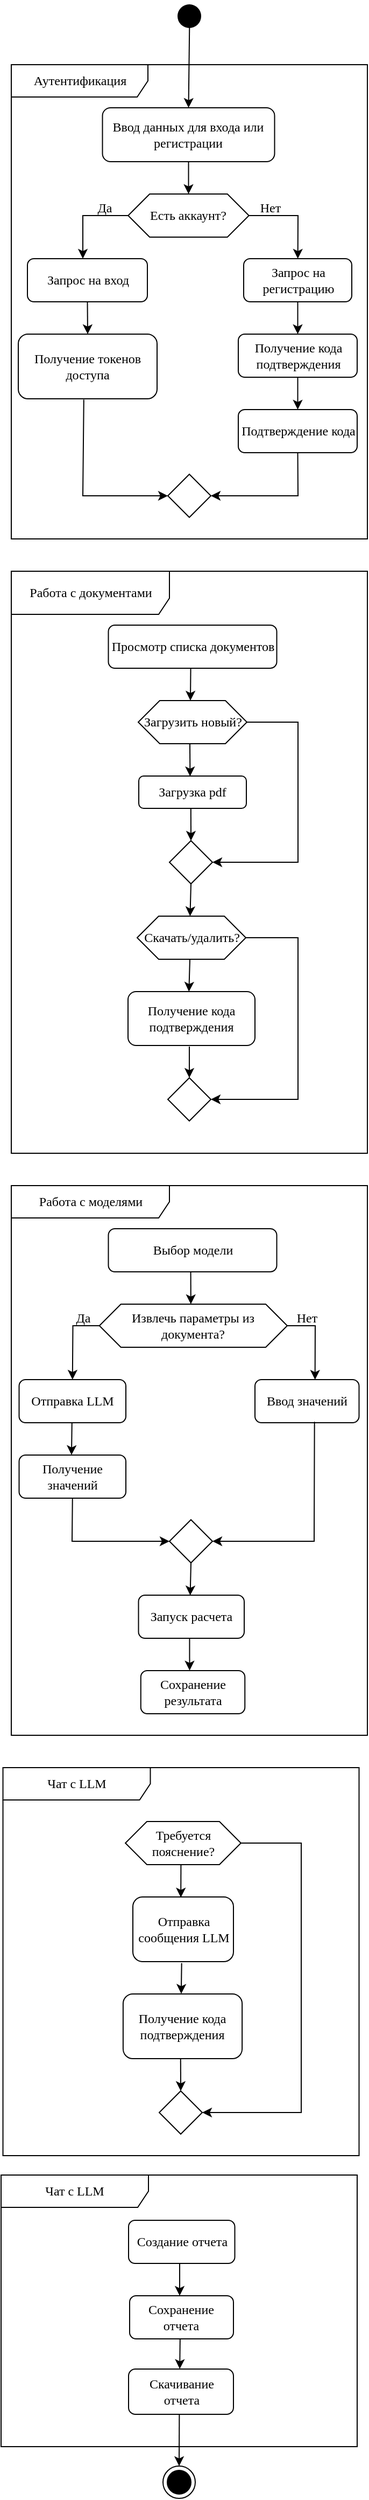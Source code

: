 <mxfile version="27.0.9">
  <diagram name="Страница — 1" id="rnLnBbXY9UPApGX-LdZm">
    <mxGraphModel dx="1678" dy="999" grid="1" gridSize="10" guides="1" tooltips="1" connect="1" arrows="1" fold="1" page="1" pageScale="1" pageWidth="827" pageHeight="1169" math="0" shadow="0">
      <root>
        <mxCell id="0" />
        <mxCell id="1" parent="0" />
        <mxCell id="LpmMic6K0dAvIOug83Dr-1" value="" style="ellipse;html=1;shape=endState;fillColor=#000000;strokeColor=none;fontFamily=Times New Roman;fontSize=12;" parent="1" vertex="1">
          <mxGeometry x="384" y="20" width="30" height="30" as="geometry" />
        </mxCell>
        <mxCell id="LpmMic6K0dAvIOug83Dr-2" value="" style="endArrow=classic;html=1;rounded=0;exitX=0.505;exitY=0.81;exitDx=0;exitDy=0;exitPerimeter=0;fontFamily=Times New Roman;fontSize=12;entryX=0.5;entryY=0;entryDx=0;entryDy=0;" parent="1" source="LpmMic6K0dAvIOug83Dr-1" target="LpmMic6K0dAvIOug83Dr-4" edge="1">
          <mxGeometry width="50" height="50" relative="1" as="geometry">
            <mxPoint x="390" y="80" as="sourcePoint" />
            <mxPoint x="399" y="80" as="targetPoint" />
          </mxGeometry>
        </mxCell>
        <mxCell id="LpmMic6K0dAvIOug83Dr-3" value="Аутентификация" style="shape=umlFrame;whiteSpace=wrap;html=1;pointerEvents=0;width=127;height=30;fontFamily=Times New Roman;fontSize=12;" parent="1" vertex="1">
          <mxGeometry x="233.5" y="80" width="331" height="440" as="geometry" />
        </mxCell>
        <mxCell id="LpmMic6K0dAvIOug83Dr-4" value="&lt;font&gt;Ввод данных для входа или регистрации&lt;/font&gt;" style="rounded=1;whiteSpace=wrap;html=1;fontFamily=Times New Roman;fontSize=12;" parent="1" vertex="1">
          <mxGeometry x="318.25" y="120" width="160" height="50" as="geometry" />
        </mxCell>
        <mxCell id="LpmMic6K0dAvIOug83Dr-5" value="Есть аккаунт?" style="shape=hexagon;perimeter=hexagonPerimeter2;whiteSpace=wrap;html=1;fixedSize=1;fontFamily=Times New Roman;fontSize=12;" parent="1" vertex="1">
          <mxGeometry x="342.12" y="200" width="112.25" height="40" as="geometry" />
        </mxCell>
        <mxCell id="LpmMic6K0dAvIOug83Dr-6" value="Запрос на вход" style="rounded=1;whiteSpace=wrap;html=1;fontFamily=Times New Roman;fontSize=12;" parent="1" vertex="1">
          <mxGeometry x="248.5" y="260" width="111.5" height="40" as="geometry" />
        </mxCell>
        <mxCell id="LpmMic6K0dAvIOug83Dr-7" value="&lt;font&gt;Запрос на регистрацию&lt;/font&gt;" style="rounded=1;whiteSpace=wrap;html=1;fontFamily=Times New Roman;fontSize=12;" parent="1" vertex="1">
          <mxGeometry x="449.5" y="260" width="100.5" height="40" as="geometry" />
        </mxCell>
        <mxCell id="LpmMic6K0dAvIOug83Dr-8" value="Получение токенов доступа" style="rounded=1;whiteSpace=wrap;html=1;fontFamily=Times New Roman;fontSize=12;" parent="1" vertex="1">
          <mxGeometry x="240" y="330" width="129" height="60" as="geometry" />
        </mxCell>
        <mxCell id="LpmMic6K0dAvIOug83Dr-9" value="Получение кода подтверждения" style="rounded=1;whiteSpace=wrap;html=1;fontFamily=Times New Roman;fontSize=12;" parent="1" vertex="1">
          <mxGeometry x="444.5" y="330" width="110.5" height="40" as="geometry" />
        </mxCell>
        <mxCell id="LpmMic6K0dAvIOug83Dr-10" value="Подтверждение кода" style="rounded=1;whiteSpace=wrap;html=1;fontFamily=Times New Roman;fontSize=12;" parent="1" vertex="1">
          <mxGeometry x="444.5" y="400" width="110.5" height="40" as="geometry" />
        </mxCell>
        <mxCell id="LpmMic6K0dAvIOug83Dr-11" value="" style="rhombus;whiteSpace=wrap;html=1;fontFamily=Times New Roman;fontSize=12;" parent="1" vertex="1">
          <mxGeometry x="379" y="460" width="40" height="40" as="geometry" />
        </mxCell>
        <mxCell id="LpmMic6K0dAvIOug83Dr-12" value="" style="endArrow=classic;html=1;rounded=0;exitX=0.5;exitY=1;exitDx=0;exitDy=0;entryX=0.5;entryY=0;entryDx=0;entryDy=0;fontFamily=Times New Roman;fontSize=12;" parent="1" source="LpmMic6K0dAvIOug83Dr-4" target="LpmMic6K0dAvIOug83Dr-5" edge="1">
          <mxGeometry width="50" height="50" relative="1" as="geometry">
            <mxPoint x="310" y="210" as="sourcePoint" />
            <mxPoint x="360" y="160" as="targetPoint" />
          </mxGeometry>
        </mxCell>
        <mxCell id="LpmMic6K0dAvIOug83Dr-13" value="" style="endArrow=classic;html=1;rounded=0;exitX=0;exitY=0.5;exitDx=0;exitDy=0;fontFamily=Times New Roman;fontSize=12;" parent="1" source="LpmMic6K0dAvIOug83Dr-5" edge="1">
          <mxGeometry width="50" height="50" relative="1" as="geometry">
            <mxPoint x="340" y="360" as="sourcePoint" />
            <mxPoint x="300" y="260" as="targetPoint" />
            <Array as="points">
              <mxPoint x="300" y="220" />
            </Array>
          </mxGeometry>
        </mxCell>
        <mxCell id="LpmMic6K0dAvIOug83Dr-14" value="" style="endArrow=classic;html=1;rounded=0;exitX=1;exitY=0.5;exitDx=0;exitDy=0;fontFamily=Times New Roman;fontSize=12;" parent="1" source="LpmMic6K0dAvIOug83Dr-5" target="LpmMic6K0dAvIOug83Dr-7" edge="1">
          <mxGeometry width="50" height="50" relative="1" as="geometry">
            <mxPoint x="450" y="330" as="sourcePoint" />
            <mxPoint x="500" y="280" as="targetPoint" />
            <Array as="points">
              <mxPoint x="500" y="220" />
            </Array>
          </mxGeometry>
        </mxCell>
        <mxCell id="LpmMic6K0dAvIOug83Dr-15" value="" style="endArrow=classic;html=1;rounded=0;exitX=0.5;exitY=1;exitDx=0;exitDy=0;entryX=0.5;entryY=0;entryDx=0;entryDy=0;fontFamily=Times New Roman;fontSize=12;" parent="1" source="LpmMic6K0dAvIOug83Dr-6" target="LpmMic6K0dAvIOug83Dr-8" edge="1">
          <mxGeometry width="50" height="50" relative="1" as="geometry">
            <mxPoint x="330" y="300" as="sourcePoint" />
            <mxPoint x="380" y="250" as="targetPoint" />
          </mxGeometry>
        </mxCell>
        <mxCell id="LpmMic6K0dAvIOug83Dr-17" value="" style="endArrow=classic;html=1;rounded=0;exitX=0.5;exitY=1;exitDx=0;exitDy=0;entryX=0.5;entryY=0;entryDx=0;entryDy=0;fontFamily=Times New Roman;fontSize=12;" parent="1" source="LpmMic6K0dAvIOug83Dr-7" target="LpmMic6K0dAvIOug83Dr-9" edge="1">
          <mxGeometry width="50" height="50" relative="1" as="geometry">
            <mxPoint x="370" y="300" as="sourcePoint" />
            <mxPoint x="420" y="250" as="targetPoint" />
          </mxGeometry>
        </mxCell>
        <mxCell id="LpmMic6K0dAvIOug83Dr-18" value="" style="endArrow=classic;html=1;rounded=0;exitX=0.5;exitY=1;exitDx=0;exitDy=0;entryX=0.5;entryY=0;entryDx=0;entryDy=0;fontFamily=Times New Roman;fontSize=12;" parent="1" source="LpmMic6K0dAvIOug83Dr-9" target="LpmMic6K0dAvIOug83Dr-10" edge="1">
          <mxGeometry width="50" height="50" relative="1" as="geometry">
            <mxPoint x="320" y="380" as="sourcePoint" />
            <mxPoint x="370" y="330" as="targetPoint" />
          </mxGeometry>
        </mxCell>
        <mxCell id="LpmMic6K0dAvIOug83Dr-19" value="" style="endArrow=classic;html=1;rounded=0;exitX=0.472;exitY=1.012;exitDx=0;exitDy=0;entryX=0;entryY=0.5;entryDx=0;entryDy=0;exitPerimeter=0;fontFamily=Times New Roman;fontSize=12;" parent="1" source="LpmMic6K0dAvIOug83Dr-8" target="LpmMic6K0dAvIOug83Dr-11" edge="1">
          <mxGeometry width="50" height="50" relative="1" as="geometry">
            <mxPoint x="310" y="360" as="sourcePoint" />
            <mxPoint x="360" y="310" as="targetPoint" />
            <Array as="points">
              <mxPoint x="300" y="480" />
            </Array>
          </mxGeometry>
        </mxCell>
        <mxCell id="LpmMic6K0dAvIOug83Dr-20" value="" style="endArrow=classic;html=1;rounded=0;exitX=0.5;exitY=1;exitDx=0;exitDy=0;entryX=1;entryY=0.5;entryDx=0;entryDy=0;fontFamily=Times New Roman;fontSize=12;" parent="1" source="LpmMic6K0dAvIOug83Dr-10" target="LpmMic6K0dAvIOug83Dr-11" edge="1">
          <mxGeometry width="50" height="50" relative="1" as="geometry">
            <mxPoint x="350" y="470" as="sourcePoint" />
            <mxPoint x="400" y="420" as="targetPoint" />
            <Array as="points">
              <mxPoint x="500" y="480" />
            </Array>
          </mxGeometry>
        </mxCell>
        <mxCell id="LpmMic6K0dAvIOug83Dr-21" value="Работа с документами" style="shape=umlFrame;whiteSpace=wrap;html=1;pointerEvents=0;width=147;height=40;fontFamily=Times New Roman;fontSize=12;" parent="1" vertex="1">
          <mxGeometry x="233.5" y="550" width="331" height="540" as="geometry" />
        </mxCell>
        <mxCell id="LpmMic6K0dAvIOug83Dr-22" value="Просмотр списка документов" style="rounded=1;whiteSpace=wrap;html=1;fontFamily=Times New Roman;fontSize=12;" parent="1" vertex="1">
          <mxGeometry x="323.75" y="600" width="156.5" height="40" as="geometry" />
        </mxCell>
        <mxCell id="LpmMic6K0dAvIOug83Dr-23" value="Загрузить новый?" style="shape=hexagon;perimeter=hexagonPerimeter2;whiteSpace=wrap;html=1;fixedSize=1;fontFamily=Times New Roman;fontSize=12;" parent="1" vertex="1">
          <mxGeometry x="351.5" y="670" width="101" height="40" as="geometry" />
        </mxCell>
        <mxCell id="LpmMic6K0dAvIOug83Dr-25" value="Загрузка pdf" style="rounded=1;whiteSpace=wrap;html=1;fontFamily=Times New Roman;fontSize=12;" parent="1" vertex="1">
          <mxGeometry x="352" y="740" width="100" height="30" as="geometry" />
        </mxCell>
        <mxCell id="LpmMic6K0dAvIOug83Dr-27" value="Получение кода подтверждения" style="rounded=1;whiteSpace=wrap;html=1;fontFamily=Times New Roman;fontSize=12;" parent="1" vertex="1">
          <mxGeometry x="342" y="940" width="118" height="50" as="geometry" />
        </mxCell>
        <mxCell id="LpmMic6K0dAvIOug83Dr-29" value="" style="rhombus;whiteSpace=wrap;html=1;fontFamily=Times New Roman;fontSize=12;" parent="1" vertex="1">
          <mxGeometry x="379" y="1020" width="40" height="40" as="geometry" />
        </mxCell>
        <mxCell id="LpmMic6K0dAvIOug83Dr-30" value="" style="endArrow=classic;html=1;rounded=0;entryX=0.48;entryY=0;entryDx=0;entryDy=0;exitX=0.489;exitY=1.001;exitDx=0;exitDy=0;exitPerimeter=0;fontFamily=Times New Roman;fontSize=12;entryPerimeter=0;" parent="1" source="LpmMic6K0dAvIOug83Dr-22" target="LpmMic6K0dAvIOug83Dr-23" edge="1">
          <mxGeometry width="50" height="50" relative="1" as="geometry">
            <mxPoint x="400" y="630" as="sourcePoint" />
            <mxPoint x="400.4" y="660" as="targetPoint" />
          </mxGeometry>
        </mxCell>
        <mxCell id="LpmMic6K0dAvIOug83Dr-39" value="Скачать/удалить?" style="shape=hexagon;perimeter=hexagonPerimeter2;whiteSpace=wrap;html=1;fixedSize=1;fontFamily=Times New Roman;fontSize=12;" parent="1" vertex="1">
          <mxGeometry x="350.5" y="870" width="101" height="40" as="geometry" />
        </mxCell>
        <mxCell id="LpmMic6K0dAvIOug83Dr-40" value="" style="endArrow=classic;html=1;rounded=0;exitX=0.475;exitY=0.987;exitDx=0;exitDy=0;entryX=0.477;entryY=0.008;entryDx=0;entryDy=0;exitPerimeter=0;entryPerimeter=0;fontFamily=Times New Roman;fontSize=12;" parent="1" source="LpmMic6K0dAvIOug83Dr-23" target="LpmMic6K0dAvIOug83Dr-25" edge="1">
          <mxGeometry width="50" height="50" relative="1" as="geometry">
            <mxPoint x="290" y="730" as="sourcePoint" />
            <mxPoint x="340" y="680" as="targetPoint" />
          </mxGeometry>
        </mxCell>
        <mxCell id="LpmMic6K0dAvIOug83Dr-41" value="" style="rhombus;whiteSpace=wrap;html=1;fontFamily=Times New Roman;fontSize=12;" parent="1" vertex="1">
          <mxGeometry x="380.5" y="800" width="40" height="40" as="geometry" />
        </mxCell>
        <mxCell id="LpmMic6K0dAvIOug83Dr-42" value="" style="endArrow=classic;html=1;rounded=0;exitX=1;exitY=0.5;exitDx=0;exitDy=0;entryX=1;entryY=0.5;entryDx=0;entryDy=0;fontFamily=Times New Roman;fontSize=12;" parent="1" source="LpmMic6K0dAvIOug83Dr-23" target="LpmMic6K0dAvIOug83Dr-41" edge="1">
          <mxGeometry width="50" height="50" relative="1" as="geometry">
            <mxPoint x="150" y="870" as="sourcePoint" />
            <mxPoint x="200" y="820" as="targetPoint" />
            <Array as="points">
              <mxPoint x="500" y="690" />
              <mxPoint x="500" y="820" />
            </Array>
          </mxGeometry>
        </mxCell>
        <mxCell id="LpmMic6K0dAvIOug83Dr-43" value="" style="endArrow=classic;html=1;rounded=0;exitX=0.484;exitY=1.015;exitDx=0;exitDy=0;entryX=0.5;entryY=0;entryDx=0;entryDy=0;exitPerimeter=0;fontFamily=Times New Roman;fontSize=12;" parent="1" source="LpmMic6K0dAvIOug83Dr-25" target="LpmMic6K0dAvIOug83Dr-41" edge="1">
          <mxGeometry width="50" height="50" relative="1" as="geometry">
            <mxPoint x="150" y="870" as="sourcePoint" />
            <mxPoint x="200" y="820" as="targetPoint" />
          </mxGeometry>
        </mxCell>
        <mxCell id="LpmMic6K0dAvIOug83Dr-44" value="" style="endArrow=classic;html=1;rounded=0;exitX=0.5;exitY=1;exitDx=0;exitDy=0;entryX=0.487;entryY=0.001;entryDx=0;entryDy=0;entryPerimeter=0;fontFamily=Times New Roman;fontSize=12;" parent="1" source="LpmMic6K0dAvIOug83Dr-41" target="LpmMic6K0dAvIOug83Dr-39" edge="1">
          <mxGeometry width="50" height="50" relative="1" as="geometry">
            <mxPoint x="280" y="1000" as="sourcePoint" />
            <mxPoint x="330" y="950" as="targetPoint" />
          </mxGeometry>
        </mxCell>
        <mxCell id="LpmMic6K0dAvIOug83Dr-45" value="" style="endArrow=classic;html=1;rounded=0;exitX=0.485;exitY=1.007;exitDx=0;exitDy=0;entryX=0.48;entryY=0;entryDx=0;entryDy=0;entryPerimeter=0;exitPerimeter=0;fontFamily=Times New Roman;fontSize=12;" parent="1" source="LpmMic6K0dAvIOug83Dr-39" target="LpmMic6K0dAvIOug83Dr-27" edge="1">
          <mxGeometry width="50" height="50" relative="1" as="geometry">
            <mxPoint x="400.25" y="900" as="sourcePoint" />
            <mxPoint x="400.75" y="930" as="targetPoint" />
          </mxGeometry>
        </mxCell>
        <mxCell id="LpmMic6K0dAvIOug83Dr-46" value="" style="endArrow=classic;html=1;rounded=0;exitX=0.483;exitY=1.02;exitDx=0;exitDy=0;exitPerimeter=0;entryX=0.5;entryY=0;entryDx=0;entryDy=0;fontFamily=Times New Roman;fontSize=12;" parent="1" source="LpmMic6K0dAvIOug83Dr-27" target="LpmMic6K0dAvIOug83Dr-29" edge="1">
          <mxGeometry width="50" height="50" relative="1" as="geometry">
            <mxPoint x="340" y="1040" as="sourcePoint" />
            <mxPoint x="390" y="990" as="targetPoint" />
          </mxGeometry>
        </mxCell>
        <mxCell id="LpmMic6K0dAvIOug83Dr-47" value="" style="endArrow=classic;html=1;rounded=0;exitX=1;exitY=0.5;exitDx=0;exitDy=0;entryX=1;entryY=0.5;entryDx=0;entryDy=0;fontFamily=Times New Roman;fontSize=12;" parent="1" source="LpmMic6K0dAvIOug83Dr-39" target="LpmMic6K0dAvIOug83Dr-29" edge="1">
          <mxGeometry width="50" height="50" relative="1" as="geometry">
            <mxPoint x="330" y="990" as="sourcePoint" />
            <mxPoint x="380" y="940" as="targetPoint" />
            <Array as="points">
              <mxPoint x="500" y="890" />
              <mxPoint x="500" y="1040" />
            </Array>
          </mxGeometry>
        </mxCell>
        <mxCell id="LpmMic6K0dAvIOug83Dr-48" value="Работа с моделями" style="shape=umlFrame;whiteSpace=wrap;html=1;pointerEvents=0;width=147;height=30;fontFamily=Times New Roman;fontSize=12;" parent="1" vertex="1">
          <mxGeometry x="233.5" y="1120" width="331" height="510" as="geometry" />
        </mxCell>
        <mxCell id="LpmMic6K0dAvIOug83Dr-49" value="Выбор модели" style="rounded=1;whiteSpace=wrap;html=1;fontFamily=Times New Roman;fontSize=12;" parent="1" vertex="1">
          <mxGeometry x="323.75" y="1160" width="156.5" height="40" as="geometry" />
        </mxCell>
        <mxCell id="LpmMic6K0dAvIOug83Dr-50" value="Извлечь параметры из документа?" style="shape=hexagon;perimeter=hexagonPerimeter2;whiteSpace=wrap;html=1;fixedSize=1;fontFamily=Times New Roman;fontSize=12;" parent="1" vertex="1">
          <mxGeometry x="315.37" y="1230" width="174.63" height="40" as="geometry" />
        </mxCell>
        <mxCell id="LpmMic6K0dAvIOug83Dr-51" value="Отправка LLM" style="rounded=1;whiteSpace=wrap;html=1;fontFamily=Times New Roman;fontSize=12;" parent="1" vertex="1">
          <mxGeometry x="240.75" y="1300" width="99.25" height="40" as="geometry" />
        </mxCell>
        <mxCell id="LpmMic6K0dAvIOug83Dr-52" value="Запуск расчета" style="rounded=1;whiteSpace=wrap;html=1;fontFamily=Times New Roman;fontSize=12;" parent="1" vertex="1">
          <mxGeometry x="351.75" y="1500" width="98.25" height="40" as="geometry" />
        </mxCell>
        <mxCell id="LpmMic6K0dAvIOug83Dr-54" value="" style="endArrow=classic;html=1;rounded=0;entryX=0.5;entryY=0;entryDx=0;entryDy=0;exitX=0.489;exitY=1.001;exitDx=0;exitDy=0;exitPerimeter=0;fontFamily=Times New Roman;fontSize=12;" parent="1" source="LpmMic6K0dAvIOug83Dr-49" edge="1">
          <mxGeometry width="50" height="50" relative="1" as="geometry">
            <mxPoint x="400" y="1200" as="sourcePoint" />
            <mxPoint x="400.4" y="1230" as="targetPoint" />
          </mxGeometry>
        </mxCell>
        <mxCell id="LpmMic6K0dAvIOug83Dr-56" value="" style="endArrow=classic;html=1;rounded=0;exitX=0;exitY=0.5;exitDx=0;exitDy=0;entryX=0.5;entryY=0;entryDx=0;entryDy=0;fontFamily=Times New Roman;fontSize=12;" parent="1" source="LpmMic6K0dAvIOug83Dr-50" target="LpmMic6K0dAvIOug83Dr-51" edge="1">
          <mxGeometry width="50" height="50" relative="1" as="geometry">
            <mxPoint x="290" y="1300" as="sourcePoint" />
            <mxPoint x="340" y="1250" as="targetPoint" />
            <Array as="points">
              <mxPoint x="290.75" y="1250" />
            </Array>
          </mxGeometry>
        </mxCell>
        <mxCell id="LpmMic6K0dAvIOug83Dr-66" value="Получение значений" style="rounded=1;whiteSpace=wrap;html=1;fontFamily=Times New Roman;fontSize=12;" parent="1" vertex="1">
          <mxGeometry x="240.75" y="1370" width="99.25" height="40" as="geometry" />
        </mxCell>
        <mxCell id="LpmMic6K0dAvIOug83Dr-67" value="" style="endArrow=classic;html=1;rounded=0;exitX=0.495;exitY=1.007;exitDx=0;exitDy=0;entryX=0.491;entryY=-0.003;entryDx=0;entryDy=0;exitPerimeter=0;entryPerimeter=0;fontFamily=Times New Roman;fontSize=12;" parent="1" source="LpmMic6K0dAvIOug83Dr-51" target="LpmMic6K0dAvIOug83Dr-66" edge="1">
          <mxGeometry width="50" height="50" relative="1" as="geometry">
            <mxPoint x="170.75" y="1440" as="sourcePoint" />
            <mxPoint x="220.75" y="1390" as="targetPoint" />
          </mxGeometry>
        </mxCell>
        <mxCell id="LpmMic6K0dAvIOug83Dr-68" value="" style="rhombus;whiteSpace=wrap;html=1;fontFamily=Times New Roman;fontSize=12;" parent="1" vertex="1">
          <mxGeometry x="380.5" y="1430" width="40" height="40" as="geometry" />
        </mxCell>
        <mxCell id="LpmMic6K0dAvIOug83Dr-69" value="" style="endArrow=classic;html=1;rounded=0;exitX=0.5;exitY=1;exitDx=0;exitDy=0;entryX=0;entryY=0.5;entryDx=0;entryDy=0;fontFamily=Times New Roman;fontSize=12;" parent="1" source="LpmMic6K0dAvIOug83Dr-66" target="LpmMic6K0dAvIOug83Dr-68" edge="1">
          <mxGeometry width="50" height="50" relative="1" as="geometry">
            <mxPoint x="200.75" y="1540" as="sourcePoint" />
            <mxPoint x="250.75" y="1490" as="targetPoint" />
            <Array as="points">
              <mxPoint x="290" y="1450" />
            </Array>
          </mxGeometry>
        </mxCell>
        <mxCell id="LpmMic6K0dAvIOug83Dr-70" value="Ввод значений" style="rounded=1;whiteSpace=wrap;html=1;fontFamily=Times New Roman;fontSize=12;" parent="1" vertex="1">
          <mxGeometry x="460" y="1300" width="96.75" height="40" as="geometry" />
        </mxCell>
        <mxCell id="LpmMic6K0dAvIOug83Dr-71" value="" style="endArrow=classic;html=1;rounded=0;exitX=1;exitY=0.5;exitDx=0;exitDy=0;entryX=0.577;entryY=0.002;entryDx=0;entryDy=0;entryPerimeter=0;fontFamily=Times New Roman;fontSize=12;" parent="1" source="LpmMic6K0dAvIOug83Dr-50" target="LpmMic6K0dAvIOug83Dr-70" edge="1">
          <mxGeometry width="50" height="50" relative="1" as="geometry">
            <mxPoint x="170.75" y="1280" as="sourcePoint" />
            <mxPoint x="220.75" y="1230" as="targetPoint" />
            <Array as="points">
              <mxPoint x="516" y="1250" />
            </Array>
          </mxGeometry>
        </mxCell>
        <mxCell id="LpmMic6K0dAvIOug83Dr-72" value="" style="endArrow=classic;html=1;rounded=0;exitX=0.572;exitY=0.978;exitDx=0;exitDy=0;exitPerimeter=0;entryX=1;entryY=0.5;entryDx=0;entryDy=0;fontFamily=Times New Roman;fontSize=12;" parent="1" source="LpmMic6K0dAvIOug83Dr-70" target="LpmMic6K0dAvIOug83Dr-68" edge="1">
          <mxGeometry width="50" height="50" relative="1" as="geometry">
            <mxPoint x="260.75" y="1370" as="sourcePoint" />
            <mxPoint x="310.75" y="1320" as="targetPoint" />
            <Array as="points">
              <mxPoint x="515" y="1450" />
            </Array>
          </mxGeometry>
        </mxCell>
        <mxCell id="LpmMic6K0dAvIOug83Dr-73" value="Сохранение результата" style="rounded=1;whiteSpace=wrap;html=1;fontFamily=Times New Roman;fontSize=12;" parent="1" vertex="1">
          <mxGeometry x="353.88" y="1570" width="96.75" height="40" as="geometry" />
        </mxCell>
        <mxCell id="LpmMic6K0dAvIOug83Dr-74" value="" style="endArrow=classic;html=1;rounded=0;exitX=0.5;exitY=1;exitDx=0;exitDy=0;entryX=0.489;entryY=0.004;entryDx=0;entryDy=0;entryPerimeter=0;fontFamily=Times New Roman;fontSize=12;" parent="1" source="LpmMic6K0dAvIOug83Dr-68" target="LpmMic6K0dAvIOug83Dr-52" edge="1">
          <mxGeometry width="50" height="50" relative="1" as="geometry">
            <mxPoint x="250.75" y="1530" as="sourcePoint" />
            <mxPoint x="300.75" y="1480" as="targetPoint" />
          </mxGeometry>
        </mxCell>
        <mxCell id="LpmMic6K0dAvIOug83Dr-75" value="" style="endArrow=classic;html=1;rounded=0;exitX=0.483;exitY=0.989;exitDx=0;exitDy=0;exitPerimeter=0;entryX=0.469;entryY=-0.004;entryDx=0;entryDy=0;entryPerimeter=0;fontFamily=Times New Roman;fontSize=12;" parent="1" source="LpmMic6K0dAvIOug83Dr-52" target="LpmMic6K0dAvIOug83Dr-73" edge="1">
          <mxGeometry width="50" height="50" relative="1" as="geometry">
            <mxPoint x="330.75" y="1550" as="sourcePoint" />
            <mxPoint x="380.75" y="1500" as="targetPoint" />
          </mxGeometry>
        </mxCell>
        <mxCell id="LpmMic6K0dAvIOug83Dr-76" value="Чат с LLM" style="shape=umlFrame;whiteSpace=wrap;html=1;pointerEvents=0;width=137;height=30;fontFamily=Times New Roman;fontSize=12;" parent="1" vertex="1">
          <mxGeometry x="225.75" y="1660" width="331" height="360" as="geometry" />
        </mxCell>
        <mxCell id="LpmMic6K0dAvIOug83Dr-78" value="Требуется пояснение?" style="shape=hexagon;perimeter=hexagonPerimeter2;whiteSpace=wrap;html=1;fixedSize=1;fontFamily=Times New Roman;fontSize=12;" parent="1" vertex="1">
          <mxGeometry x="339.56" y="1710" width="107.38" height="40" as="geometry" />
        </mxCell>
        <mxCell id="LpmMic6K0dAvIOug83Dr-80" value="Получение кода подтверждения" style="rounded=1;whiteSpace=wrap;html=1;fontFamily=Times New Roman;fontSize=12;" parent="1" vertex="1">
          <mxGeometry x="337.44" y="1870" width="110.63" height="60" as="geometry" />
        </mxCell>
        <mxCell id="LpmMic6K0dAvIOug83Dr-81" value="" style="rhombus;whiteSpace=wrap;html=1;fontFamily=Times New Roman;fontSize=12;" parent="1" vertex="1">
          <mxGeometry x="371" y="1960" width="40" height="40" as="geometry" />
        </mxCell>
        <mxCell id="LpmMic6K0dAvIOug83Dr-90" value="" style="endArrow=classic;html=1;rounded=0;exitX=0.483;exitY=1.007;exitDx=0;exitDy=0;entryX=0.5;entryY=0;entryDx=0;entryDy=0;exitPerimeter=0;fontFamily=Times New Roman;fontSize=12;" parent="1" source="LpmMic6K0dAvIOug83Dr-80" target="LpmMic6K0dAvIOug83Dr-81" edge="1">
          <mxGeometry width="50" height="50" relative="1" as="geometry">
            <mxPoint x="332.25" y="2150" as="sourcePoint" />
            <mxPoint x="382.25" y="2100" as="targetPoint" />
          </mxGeometry>
        </mxCell>
        <mxCell id="LpmMic6K0dAvIOug83Dr-93" value="" style="endArrow=classic;html=1;rounded=0;exitX=0.481;exitY=0.994;exitDx=0;exitDy=0;entryX=0.477;entryY=0.008;entryDx=0;entryDy=0;exitPerimeter=0;entryPerimeter=0;fontFamily=Times New Roman;fontSize=12;" parent="1" target="LpmMic6K0dAvIOug83Dr-79" edge="1" source="LpmMic6K0dAvIOug83Dr-78">
          <mxGeometry width="50" height="50" relative="1" as="geometry">
            <mxPoint x="392.515" y="1749.24" as="sourcePoint" />
            <mxPoint x="392.99" y="1830.0" as="targetPoint" />
          </mxGeometry>
        </mxCell>
        <mxCell id="LpmMic6K0dAvIOug83Dr-79" value="Отправка сообщения LLM" style="rounded=1;whiteSpace=wrap;html=1;fontFamily=Times New Roman;fontSize=12;" parent="1" vertex="1">
          <mxGeometry x="346.5" y="1780" width="93.5" height="60" as="geometry" />
        </mxCell>
        <mxCell id="LpmMic6K0dAvIOug83Dr-94" value="" style="endArrow=classic;html=1;rounded=0;exitX=0.485;exitY=1.023;exitDx=0;exitDy=0;exitPerimeter=0;entryX=0.488;entryY=-0.003;entryDx=0;entryDy=0;entryPerimeter=0;fontFamily=Times New Roman;fontSize=12;" parent="1" source="LpmMic6K0dAvIOug83Dr-79" target="LpmMic6K0dAvIOug83Dr-80" edge="1">
          <mxGeometry width="50" height="50" relative="1" as="geometry">
            <mxPoint x="333" y="1830" as="sourcePoint" />
            <mxPoint x="383" y="1780" as="targetPoint" />
          </mxGeometry>
        </mxCell>
        <mxCell id="LpmMic6K0dAvIOug83Dr-95" value="" style="endArrow=classic;html=1;rounded=0;exitX=1;exitY=0.5;exitDx=0;exitDy=0;entryX=1;entryY=0.5;entryDx=0;entryDy=0;fontFamily=Times New Roman;fontSize=12;" parent="1" source="LpmMic6K0dAvIOug83Dr-78" target="LpmMic6K0dAvIOug83Dr-81" edge="1">
          <mxGeometry width="50" height="50" relative="1" as="geometry">
            <mxPoint x="503" y="1840" as="sourcePoint" />
            <mxPoint x="553" y="1790" as="targetPoint" />
            <Array as="points">
              <mxPoint x="503" y="1730" />
              <mxPoint x="503" y="1980" />
            </Array>
          </mxGeometry>
        </mxCell>
        <mxCell id="LpmMic6K0dAvIOug83Dr-96" value="Чат с LLM" style="shape=umlFrame;whiteSpace=wrap;html=1;pointerEvents=0;width=137;height=30;fontFamily=Times New Roman;fontSize=12;" parent="1" vertex="1">
          <mxGeometry x="224" y="2038" width="331" height="252" as="geometry" />
        </mxCell>
        <mxCell id="LpmMic6K0dAvIOug83Dr-98" value="Скачивание отчета" style="rounded=1;whiteSpace=wrap;html=1;fontFamily=Times New Roman;fontSize=12;" parent="1" vertex="1">
          <mxGeometry x="342.5" y="2218" width="97.5" height="42" as="geometry" />
        </mxCell>
        <mxCell id="LpmMic6K0dAvIOug83Dr-102" value="Сохранение отчета" style="rounded=1;whiteSpace=wrap;html=1;fontFamily=Times New Roman;fontSize=12;" parent="1" vertex="1">
          <mxGeometry x="343.49" y="2150" width="96.51" height="40" as="geometry" />
        </mxCell>
        <mxCell id="LpmMic6K0dAvIOug83Dr-103" value="" style="endArrow=classic;html=1;rounded=0;entryX=0.488;entryY=-0.003;entryDx=0;entryDy=0;entryPerimeter=0;fontFamily=Times New Roman;fontSize=12;exitX=0.486;exitY=1.006;exitDx=0;exitDy=0;exitPerimeter=0;" parent="1" source="LpmMic6K0dAvIOug83Dr-102" target="LpmMic6K0dAvIOug83Dr-98" edge="1">
          <mxGeometry width="50" height="50" relative="1" as="geometry">
            <mxPoint x="390" y="2190" as="sourcePoint" />
            <mxPoint x="381.25" y="2158" as="targetPoint" />
          </mxGeometry>
        </mxCell>
        <mxCell id="LpmMic6K0dAvIOug83Dr-105" value="Создание отчета" style="rounded=1;whiteSpace=wrap;html=1;fontFamily=Times New Roman;fontSize=12;" parent="1" vertex="1">
          <mxGeometry x="342.5" y="2080" width="98.75" height="40" as="geometry" />
        </mxCell>
        <mxCell id="LpmMic6K0dAvIOug83Dr-106" value="" style="endArrow=classic;html=1;rounded=0;fontFamily=Times New Roman;fontSize=12;" parent="1" edge="1">
          <mxGeometry width="50" height="50" relative="1" as="geometry">
            <mxPoint x="390" y="2120" as="sourcePoint" />
            <mxPoint x="390" y="2150" as="targetPoint" />
          </mxGeometry>
        </mxCell>
        <mxCell id="LpmMic6K0dAvIOug83Dr-107" value="" style="endArrow=classic;html=1;rounded=0;exitX=0.484;exitY=0.996;exitDx=0;exitDy=0;exitPerimeter=0;entryX=0.5;entryY=0;entryDx=0;entryDy=0;fontFamily=Times New Roman;fontSize=12;" parent="1" source="LpmMic6K0dAvIOug83Dr-98" target="LpmMic6K0dAvIOug83Dr-108" edge="1">
          <mxGeometry width="50" height="50" relative="1" as="geometry">
            <mxPoint x="211.25" y="2448" as="sourcePoint" />
            <mxPoint x="391.25" y="2308" as="targetPoint" />
          </mxGeometry>
        </mxCell>
        <mxCell id="LpmMic6K0dAvIOug83Dr-108" value="" style="ellipse;html=1;shape=endState;fillColor=#000000;strokeColor=default;fontFamily=Times New Roman;fontSize=12;" parent="1" vertex="1">
          <mxGeometry x="374.5" y="2308" width="30" height="30" as="geometry" />
        </mxCell>
        <mxCell id="LpmMic6K0dAvIOug83Dr-110" value="Да" style="text;html=1;align=center;verticalAlign=middle;resizable=0;points=[];autosize=1;strokeColor=none;fillColor=none;fontFamily=Times New Roman;fontSize=12;" parent="1" vertex="1">
          <mxGeometry x="300" y="198" width="40" height="30" as="geometry" />
        </mxCell>
        <mxCell id="LpmMic6K0dAvIOug83Dr-111" value="Нет" style="text;html=1;align=center;verticalAlign=middle;resizable=0;points=[];autosize=1;strokeColor=none;fillColor=none;fontFamily=Times New Roman;fontSize=12;" parent="1" vertex="1">
          <mxGeometry x="454.37" y="198" width="40" height="30" as="geometry" />
        </mxCell>
        <mxCell id="LpmMic6K0dAvIOug83Dr-114" value="Нет" style="text;html=1;align=center;verticalAlign=middle;resizable=0;points=[];autosize=1;strokeColor=none;fillColor=none;fontFamily=Times New Roman;fontSize=12;" parent="1" vertex="1">
          <mxGeometry x="488.37" y="1228" width="40" height="30" as="geometry" />
        </mxCell>
        <mxCell id="LpmMic6K0dAvIOug83Dr-115" value="Да" style="text;html=1;align=center;verticalAlign=middle;resizable=0;points=[];autosize=1;strokeColor=none;fillColor=none;fontFamily=Times New Roman;fontSize=12;" parent="1" vertex="1">
          <mxGeometry x="280" y="1228" width="40" height="30" as="geometry" />
        </mxCell>
      </root>
    </mxGraphModel>
  </diagram>
</mxfile>
